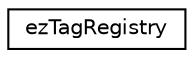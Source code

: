 digraph "Graphical Class Hierarchy"
{
 // LATEX_PDF_SIZE
  edge [fontname="Helvetica",fontsize="10",labelfontname="Helvetica",labelfontsize="10"];
  node [fontname="Helvetica",fontsize="10",shape=record];
  rankdir="LR";
  Node0 [label="ezTagRegistry",height=0.2,width=0.4,color="black", fillcolor="white", style="filled",URL="$d4/d71/classez_tag_registry.htm",tooltip="The tag registry for tags in tag sets."];
}
